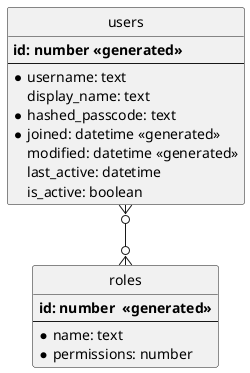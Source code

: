 @startuml db_users

' hide the spot
hide circle

' avoid problems with angled crows feet
skinparam linetype ortho

class users {
    **id: number <<generated>>**
    --
    *username: text
    display_name: text
    *hashed_passcode: text
    *joined: datetime <<generated>>
    modified: datetime <<generated>>
    last_active: datetime
    is_active: boolean
}

class roles {
    **id: number  <<generated>>**
    --
    *name: text
    *permissions: number
}

users }o--o{ roles

@enduml